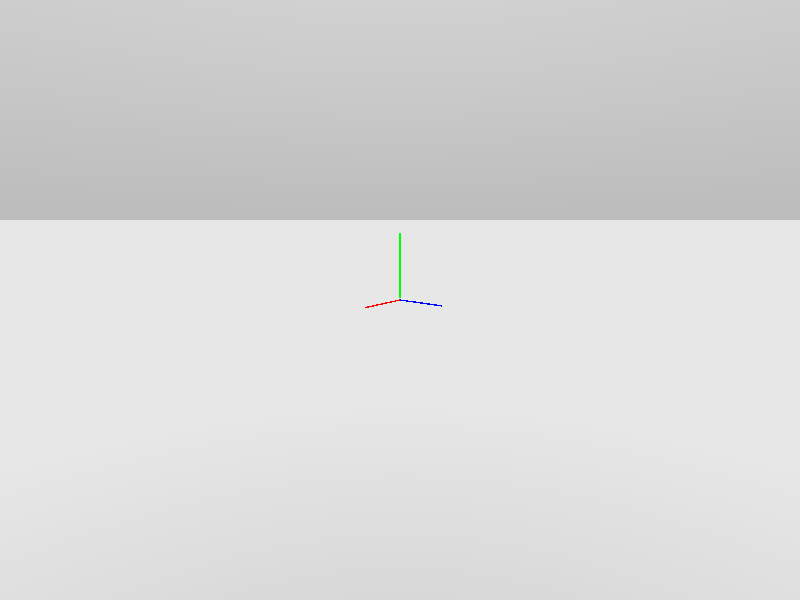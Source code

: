 #include "colors.inc"

// * ---------------------- DEBUG HEADER ---------------------- *
// Gradient Sky (Use for DEBUG since HDRI Skies are EXTREMELLY HEAVY)
sky_sphere {
    pigment {
        gradient y
        color_map {
            [0, 0.7 color Gray50 color Gray80]
        }
    }
}

// Axis Lines
cylinder{<0,0,0>,<50,0,0>,0.5 pigment{color Red}}   // X-Axis
cylinder{<0,0,0>,<0,50,0>,0.5 pigment{color Green}} // Y-Axis
cylinder{<0,0,0>,<0,0,50>,0.5 pigment{color Blue}}  // Z-Axis


camera {
  location < 350,60,280>
  right  <1.77,0,0>
  look_at < 0,0,0>
}

light_source { < 300, 200, 50 > color White}
light_source { < -120, 00, 0 > color White}
light_source { < -120, -150, 0 > color White}

// * -------------------- END OFDEBUG HEADER ------------------ *